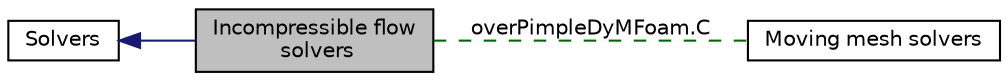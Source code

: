 digraph "Incompressible flow solvers"
{
  bgcolor="transparent";
  edge [fontname="Helvetica",fontsize="10",labelfontname="Helvetica",labelfontsize="10"];
  node [fontname="Helvetica",fontsize="10",shape=record];
  rankdir=LR;
  Node1 [label="Solvers",height=0.2,width=0.4,color="black",URL="$group__grpSolvers.html"];
  Node2 [label="Moving mesh solvers",height=0.2,width=0.4,color="black",URL="$group__grpMovingMeshSolvers.html"];
  Node0 [label="Incompressible flow\l solvers",height=0.2,width=0.4,color="black", fillcolor="grey75", style="filled" fontcolor="black"];
  Node1->Node0 [shape=plaintext, color="midnightblue", dir="back", style="solid"];
  Node0->Node2 [shape=plaintext, label="overPimpleDyMFoam.C", color="darkgreen", dir="none", style="dashed"];
}
